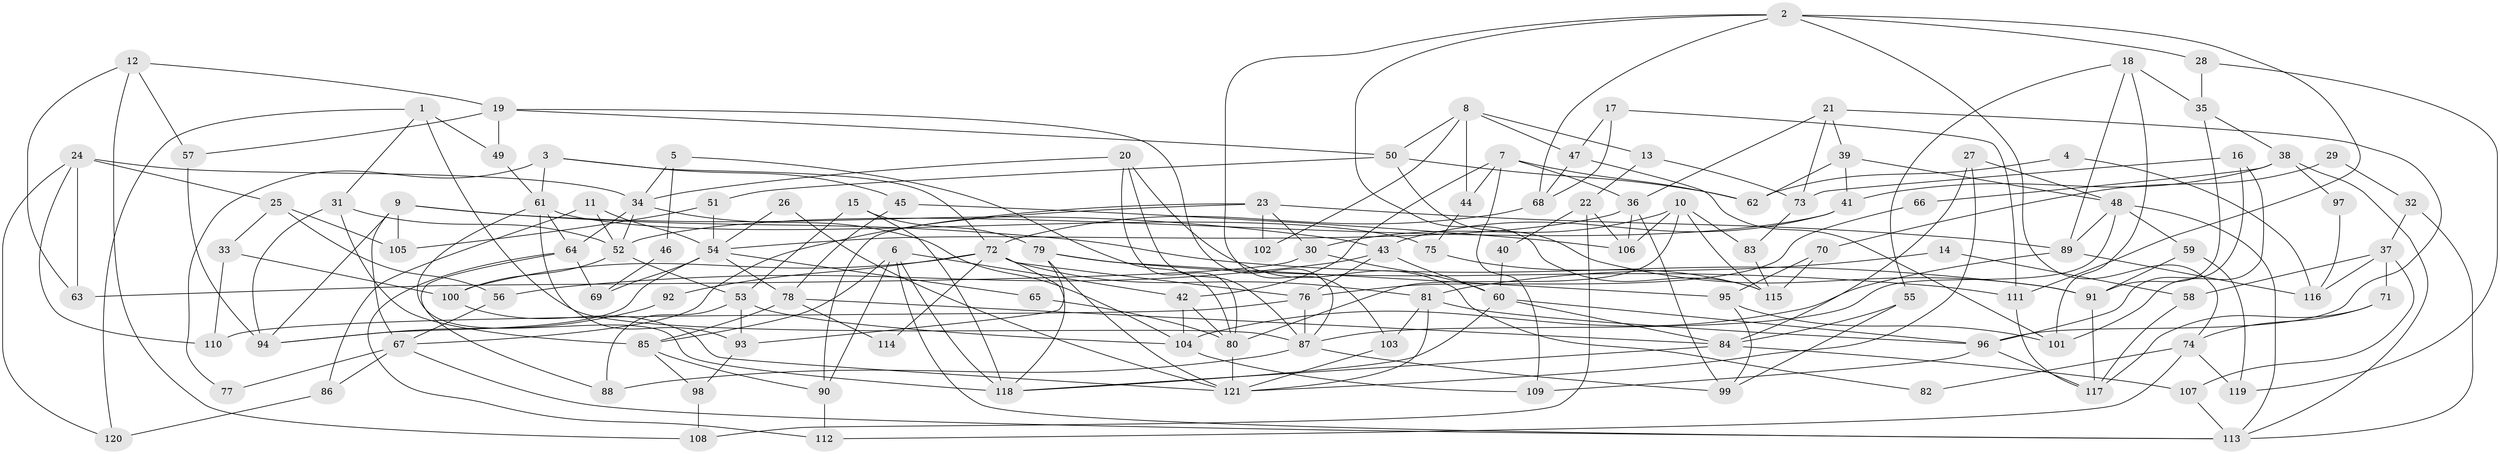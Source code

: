 // coarse degree distribution, {8: 0.05952380952380952, 6: 0.13095238095238096, 4: 0.15476190476190477, 3: 0.27380952380952384, 5: 0.11904761904761904, 7: 0.09523809523809523, 2: 0.10714285714285714, 9: 0.03571428571428571, 11: 0.023809523809523808}
// Generated by graph-tools (version 1.1) at 2025/24/03/03/25 07:24:01]
// undirected, 121 vertices, 242 edges
graph export_dot {
graph [start="1"]
  node [color=gray90,style=filled];
  1;
  2;
  3;
  4;
  5;
  6;
  7;
  8;
  9;
  10;
  11;
  12;
  13;
  14;
  15;
  16;
  17;
  18;
  19;
  20;
  21;
  22;
  23;
  24;
  25;
  26;
  27;
  28;
  29;
  30;
  31;
  32;
  33;
  34;
  35;
  36;
  37;
  38;
  39;
  40;
  41;
  42;
  43;
  44;
  45;
  46;
  47;
  48;
  49;
  50;
  51;
  52;
  53;
  54;
  55;
  56;
  57;
  58;
  59;
  60;
  61;
  62;
  63;
  64;
  65;
  66;
  67;
  68;
  69;
  70;
  71;
  72;
  73;
  74;
  75;
  76;
  77;
  78;
  79;
  80;
  81;
  82;
  83;
  84;
  85;
  86;
  87;
  88;
  89;
  90;
  91;
  92;
  93;
  94;
  95;
  96;
  97;
  98;
  99;
  100;
  101;
  102;
  103;
  104;
  105;
  106;
  107;
  108;
  109;
  110;
  111;
  112;
  113;
  114;
  115;
  116;
  117;
  118;
  119;
  120;
  121;
  1 -- 31;
  1 -- 87;
  1 -- 49;
  1 -- 120;
  2 -- 68;
  2 -- 103;
  2 -- 28;
  2 -- 74;
  2 -- 111;
  2 -- 115;
  3 -- 45;
  3 -- 61;
  3 -- 72;
  3 -- 77;
  4 -- 62;
  4 -- 116;
  5 -- 80;
  5 -- 34;
  5 -- 46;
  6 -- 85;
  6 -- 118;
  6 -- 42;
  6 -- 90;
  6 -- 113;
  7 -- 36;
  7 -- 44;
  7 -- 42;
  7 -- 62;
  7 -- 109;
  8 -- 47;
  8 -- 50;
  8 -- 13;
  8 -- 44;
  8 -- 102;
  9 -- 67;
  9 -- 94;
  9 -- 43;
  9 -- 91;
  9 -- 105;
  10 -- 80;
  10 -- 30;
  10 -- 83;
  10 -- 106;
  10 -- 115;
  11 -- 52;
  11 -- 86;
  11 -- 54;
  12 -- 19;
  12 -- 63;
  12 -- 57;
  12 -- 108;
  13 -- 22;
  13 -- 73;
  14 -- 58;
  14 -- 81;
  15 -- 79;
  15 -- 53;
  15 -- 118;
  16 -- 101;
  16 -- 73;
  16 -- 96;
  17 -- 68;
  17 -- 111;
  17 -- 47;
  18 -- 35;
  18 -- 55;
  18 -- 89;
  18 -- 101;
  19 -- 57;
  19 -- 87;
  19 -- 49;
  19 -- 50;
  20 -- 87;
  20 -- 34;
  20 -- 80;
  20 -- 82;
  21 -- 73;
  21 -- 96;
  21 -- 36;
  21 -- 39;
  22 -- 106;
  22 -- 108;
  22 -- 40;
  23 -- 89;
  23 -- 90;
  23 -- 30;
  23 -- 67;
  23 -- 102;
  24 -- 25;
  24 -- 34;
  24 -- 63;
  24 -- 110;
  24 -- 120;
  25 -- 56;
  25 -- 33;
  25 -- 105;
  26 -- 54;
  26 -- 121;
  27 -- 121;
  27 -- 84;
  27 -- 48;
  28 -- 35;
  28 -- 119;
  29 -- 70;
  29 -- 32;
  30 -- 60;
  30 -- 63;
  31 -- 85;
  31 -- 52;
  31 -- 94;
  32 -- 37;
  32 -- 113;
  33 -- 100;
  33 -- 110;
  34 -- 104;
  34 -- 52;
  34 -- 64;
  35 -- 91;
  35 -- 38;
  36 -- 54;
  36 -- 99;
  36 -- 106;
  37 -- 107;
  37 -- 71;
  37 -- 58;
  37 -- 116;
  38 -- 113;
  38 -- 41;
  38 -- 66;
  38 -- 97;
  39 -- 62;
  39 -- 41;
  39 -- 48;
  40 -- 60;
  41 -- 43;
  41 -- 52;
  42 -- 80;
  42 -- 104;
  43 -- 60;
  43 -- 56;
  43 -- 76;
  44 -- 75;
  45 -- 78;
  45 -- 106;
  46 -- 69;
  47 -- 101;
  47 -- 68;
  48 -- 59;
  48 -- 87;
  48 -- 89;
  48 -- 113;
  49 -- 61;
  50 -- 91;
  50 -- 51;
  50 -- 62;
  51 -- 105;
  51 -- 54;
  52 -- 53;
  52 -- 100;
  53 -- 104;
  53 -- 88;
  53 -- 93;
  54 -- 65;
  54 -- 69;
  54 -- 78;
  54 -- 94;
  55 -- 84;
  55 -- 99;
  56 -- 67;
  57 -- 94;
  58 -- 117;
  59 -- 91;
  59 -- 119;
  60 -- 118;
  60 -- 96;
  60 -- 84;
  61 -- 118;
  61 -- 64;
  61 -- 75;
  61 -- 93;
  64 -- 69;
  64 -- 88;
  64 -- 112;
  65 -- 80;
  66 -- 76;
  67 -- 113;
  67 -- 77;
  67 -- 86;
  68 -- 72;
  70 -- 95;
  70 -- 115;
  71 -- 74;
  71 -- 117;
  72 -- 81;
  72 -- 76;
  72 -- 92;
  72 -- 100;
  72 -- 114;
  72 -- 118;
  73 -- 83;
  74 -- 119;
  74 -- 82;
  74 -- 112;
  75 -- 115;
  76 -- 87;
  76 -- 110;
  78 -- 84;
  78 -- 85;
  78 -- 114;
  79 -- 93;
  79 -- 121;
  79 -- 95;
  79 -- 111;
  80 -- 121;
  81 -- 96;
  81 -- 121;
  81 -- 103;
  83 -- 115;
  84 -- 118;
  84 -- 107;
  85 -- 90;
  85 -- 98;
  86 -- 120;
  87 -- 88;
  87 -- 99;
  89 -- 104;
  89 -- 116;
  90 -- 112;
  91 -- 117;
  92 -- 94;
  93 -- 98;
  95 -- 99;
  95 -- 101;
  96 -- 109;
  96 -- 117;
  97 -- 116;
  98 -- 108;
  100 -- 121;
  103 -- 121;
  104 -- 109;
  107 -- 113;
  111 -- 117;
}
